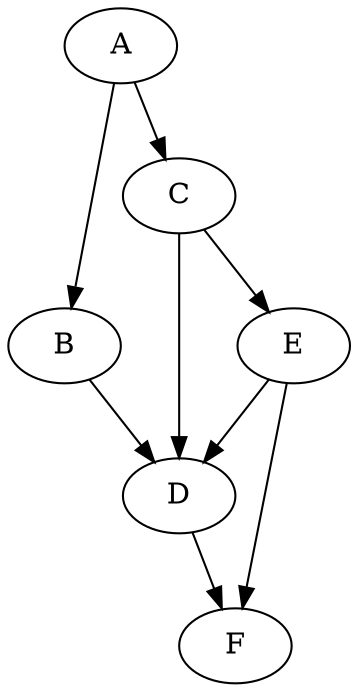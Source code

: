 digraph Disciplinas {
"A" -> "B";
"A" -> "C";
"B" -> "D";
"C" -> "D";
"C" -> "E";
"D" -> "F";
"E" -> "D";
"E" -> "F";

}